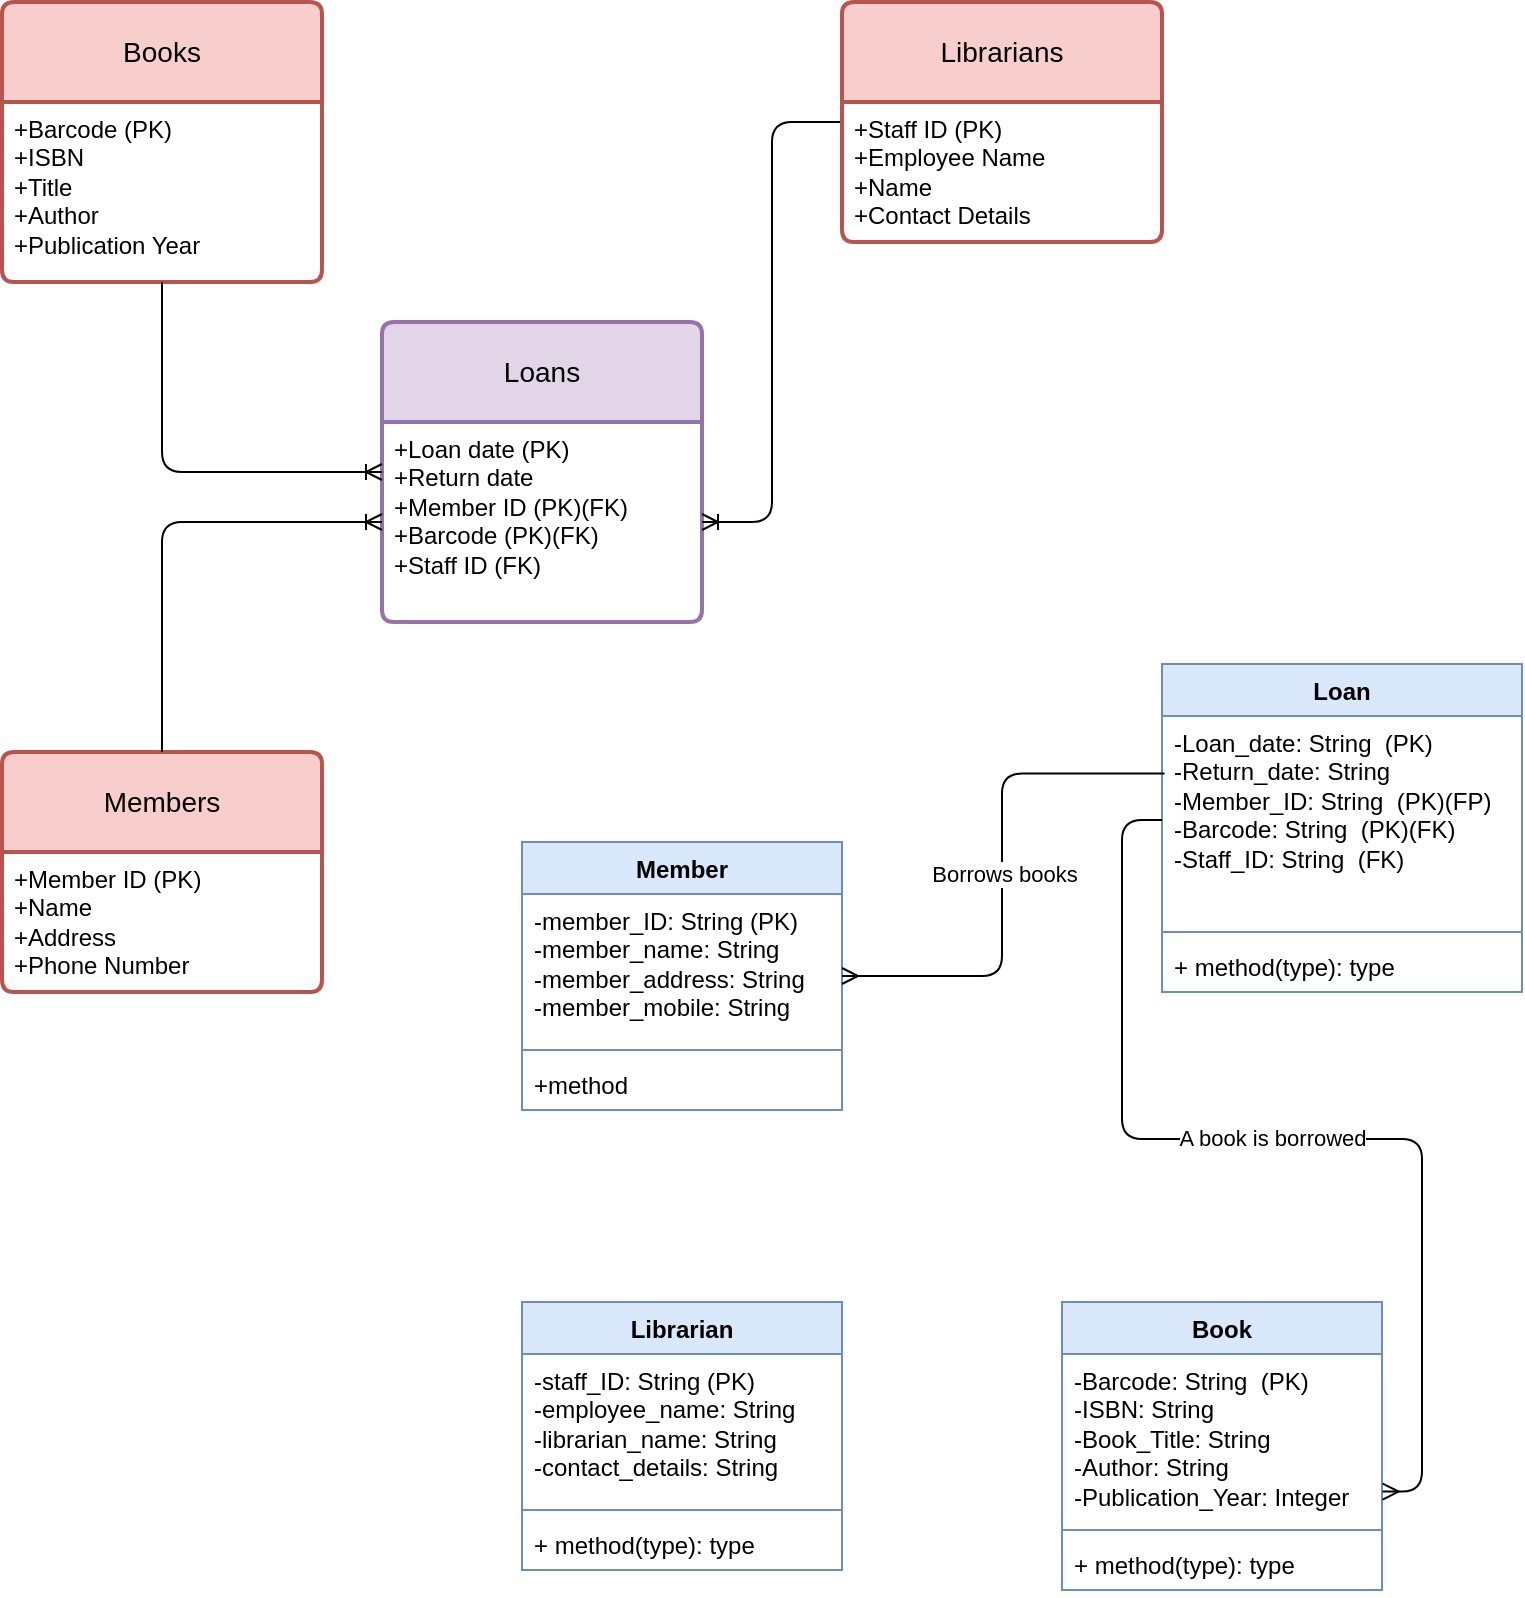 <mxfile version="24.4.10" type="github">
  <diagram name="Page-1" id="aU86ne-bURRB--sDTwAp">
    <mxGraphModel dx="1722" dy="567" grid="1" gridSize="10" guides="1" tooltips="1" connect="1" arrows="1" fold="1" page="1" pageScale="1" pageWidth="827" pageHeight="1169" math="0" shadow="0">
      <root>
        <mxCell id="0" />
        <mxCell id="1" parent="0" />
        <mxCell id="jTAqHSk-lPc59UA40xNv-12" value="Members" style="swimlane;childLayout=stackLayout;horizontal=1;startSize=50;horizontalStack=0;rounded=1;fontSize=14;fontStyle=0;strokeWidth=2;resizeParent=0;resizeLast=1;shadow=0;dashed=0;align=center;arcSize=4;whiteSpace=wrap;html=1;fillColor=#f8cecc;strokeColor=#b85450;" parent="1" vertex="1">
          <mxGeometry x="-10" y="385" width="160" height="120" as="geometry" />
        </mxCell>
        <mxCell id="jTAqHSk-lPc59UA40xNv-13" value="+Member ID (PK)&lt;div&gt;+Name&lt;/div&gt;&lt;div&gt;+Address&lt;/div&gt;&lt;div&gt;+Phone Number&lt;/div&gt;" style="align=left;strokeColor=none;fillColor=none;spacingLeft=4;fontSize=12;verticalAlign=top;resizable=0;rotatable=0;part=1;html=1;" parent="jTAqHSk-lPc59UA40xNv-12" vertex="1">
          <mxGeometry y="50" width="160" height="70" as="geometry" />
        </mxCell>
        <mxCell id="jTAqHSk-lPc59UA40xNv-14" value="Loans" style="swimlane;childLayout=stackLayout;horizontal=1;startSize=50;horizontalStack=0;rounded=1;fontSize=14;fontStyle=0;strokeWidth=2;resizeParent=0;resizeLast=1;shadow=0;dashed=0;align=center;arcSize=4;whiteSpace=wrap;html=1;fillColor=#e1d5e7;strokeColor=#9673a6;" parent="1" vertex="1">
          <mxGeometry x="180" y="170" width="160" height="150" as="geometry" />
        </mxCell>
        <mxCell id="jTAqHSk-lPc59UA40xNv-15" value="&lt;div&gt;+Loan date (PK)&lt;/div&gt;&lt;div&gt;+Return date&lt;/div&gt;&lt;div&gt;+Member ID (PK)(FK)&lt;br&gt;+Barcode (PK)(FK)&lt;/div&gt;&lt;div&gt;+Staff ID (FK)&lt;/div&gt;" style="align=left;strokeColor=none;fillColor=none;spacingLeft=4;fontSize=12;verticalAlign=top;resizable=0;rotatable=0;part=1;html=1;" parent="jTAqHSk-lPc59UA40xNv-14" vertex="1">
          <mxGeometry y="50" width="160" height="100" as="geometry" />
        </mxCell>
        <mxCell id="jTAqHSk-lPc59UA40xNv-18" value="Books" style="swimlane;childLayout=stackLayout;horizontal=1;startSize=50;horizontalStack=0;rounded=1;fontSize=14;fontStyle=0;strokeWidth=2;resizeParent=0;resizeLast=1;shadow=0;dashed=0;align=center;arcSize=4;whiteSpace=wrap;html=1;fillColor=#f8cecc;strokeColor=#b85450;" parent="1" vertex="1">
          <mxGeometry x="-10" y="10" width="160" height="140" as="geometry" />
        </mxCell>
        <mxCell id="jTAqHSk-lPc59UA40xNv-19" value="+Barcode (PK)&lt;br&gt;+ISBN&lt;br&gt;&lt;div&gt;+Title&lt;/div&gt;&lt;div&gt;+Author&lt;/div&gt;&lt;div&gt;+Publication Year&lt;/div&gt;" style="align=left;strokeColor=none;fillColor=none;spacingLeft=4;fontSize=12;verticalAlign=top;resizable=0;rotatable=0;part=1;html=1;" parent="jTAqHSk-lPc59UA40xNv-18" vertex="1">
          <mxGeometry y="50" width="160" height="90" as="geometry" />
        </mxCell>
        <mxCell id="bTT_k1-Le5d4IXvoYcfQ-10" style="edgeStyle=orthogonalEdgeStyle;rounded=1;orthogonalLoop=1;jettySize=auto;html=1;entryX=1;entryY=0.5;entryDx=0;entryDy=0;endArrow=ERoneToMany;endFill=0;curved=0;" edge="1" parent="1" source="jTAqHSk-lPc59UA40xNv-20" target="jTAqHSk-lPc59UA40xNv-15">
          <mxGeometry relative="1" as="geometry" />
        </mxCell>
        <mxCell id="jTAqHSk-lPc59UA40xNv-20" value="Librarians" style="swimlane;childLayout=stackLayout;horizontal=1;startSize=50;horizontalStack=0;rounded=1;fontSize=14;fontStyle=0;strokeWidth=2;resizeParent=0;resizeLast=1;shadow=0;dashed=0;align=center;arcSize=4;whiteSpace=wrap;html=1;fillColor=#f8cecc;strokeColor=#b85450;" parent="1" vertex="1">
          <mxGeometry x="410" y="10" width="160" height="120" as="geometry" />
        </mxCell>
        <mxCell id="jTAqHSk-lPc59UA40xNv-21" value="+Staff ID (PK)&lt;div&gt;+Employee Name&lt;/div&gt;&lt;div&gt;+Name&lt;br&gt;+Contact Details&lt;br&gt;&lt;div&gt;&lt;br&gt;&lt;/div&gt;&lt;/div&gt;" style="align=left;strokeColor=none;fillColor=none;spacingLeft=4;fontSize=12;verticalAlign=top;resizable=0;rotatable=0;part=1;html=1;" parent="jTAqHSk-lPc59UA40xNv-20" vertex="1">
          <mxGeometry y="50" width="160" height="70" as="geometry" />
        </mxCell>
        <mxCell id="bTT_k1-Le5d4IXvoYcfQ-5" style="edgeStyle=orthogonalEdgeStyle;rounded=1;orthogonalLoop=1;jettySize=auto;html=1;exitX=0;exitY=0.25;exitDx=0;exitDy=0;entryX=0.5;entryY=1;entryDx=0;entryDy=0;startArrow=ERoneToMany;startFill=0;endArrow=none;endFill=0;curved=0;" edge="1" parent="1" source="jTAqHSk-lPc59UA40xNv-15" target="jTAqHSk-lPc59UA40xNv-19">
          <mxGeometry relative="1" as="geometry" />
        </mxCell>
        <mxCell id="bTT_k1-Le5d4IXvoYcfQ-9" style="edgeStyle=orthogonalEdgeStyle;rounded=1;orthogonalLoop=1;jettySize=auto;html=1;exitX=0.5;exitY=0;exitDx=0;exitDy=0;entryX=0;entryY=0.5;entryDx=0;entryDy=0;endArrow=ERoneToMany;endFill=0;curved=0;" edge="1" parent="1" source="jTAqHSk-lPc59UA40xNv-12" target="jTAqHSk-lPc59UA40xNv-15">
          <mxGeometry relative="1" as="geometry" />
        </mxCell>
        <mxCell id="bTT_k1-Le5d4IXvoYcfQ-11" value="Loan" style="swimlane;fontStyle=1;align=center;verticalAlign=top;childLayout=stackLayout;horizontal=1;startSize=26;horizontalStack=0;resizeParent=1;resizeParentMax=0;resizeLast=0;collapsible=1;marginBottom=0;whiteSpace=wrap;html=1;fillColor=#dae8fc;strokeColor=#6c8ebf;" vertex="1" parent="1">
          <mxGeometry x="570" y="341" width="180" height="164" as="geometry" />
        </mxCell>
        <mxCell id="bTT_k1-Le5d4IXvoYcfQ-12" value="-Loan_date: String&amp;nbsp;&amp;nbsp;(PK)&lt;br&gt;-Return_date: String&amp;nbsp;&lt;br&gt;-Member_ID: String&amp;nbsp;&amp;nbsp;(PK)(FP)&lt;br&gt;-Barcode: String&amp;nbsp;&amp;nbsp;(PK)(FK)&lt;br&gt;-Staff_ID: String&amp;nbsp;&amp;nbsp;(FK)" style="text;strokeColor=none;fillColor=none;align=left;verticalAlign=top;spacingLeft=4;spacingRight=4;overflow=hidden;rotatable=0;points=[[0,0.5],[1,0.5]];portConstraint=eastwest;whiteSpace=wrap;html=1;" vertex="1" parent="bTT_k1-Le5d4IXvoYcfQ-11">
          <mxGeometry y="26" width="180" height="104" as="geometry" />
        </mxCell>
        <mxCell id="bTT_k1-Le5d4IXvoYcfQ-13" value="" style="line;strokeWidth=1;fillColor=none;align=left;verticalAlign=middle;spacingTop=-1;spacingLeft=3;spacingRight=3;rotatable=0;labelPosition=right;points=[];portConstraint=eastwest;strokeColor=inherit;" vertex="1" parent="bTT_k1-Le5d4IXvoYcfQ-11">
          <mxGeometry y="130" width="180" height="8" as="geometry" />
        </mxCell>
        <mxCell id="bTT_k1-Le5d4IXvoYcfQ-14" value="+ method(type): type" style="text;strokeColor=none;fillColor=none;align=left;verticalAlign=top;spacingLeft=4;spacingRight=4;overflow=hidden;rotatable=0;points=[[0,0.5],[1,0.5]];portConstraint=eastwest;whiteSpace=wrap;html=1;" vertex="1" parent="bTT_k1-Le5d4IXvoYcfQ-11">
          <mxGeometry y="138" width="180" height="26" as="geometry" />
        </mxCell>
        <mxCell id="bTT_k1-Le5d4IXvoYcfQ-15" value="Member" style="swimlane;fontStyle=1;align=center;verticalAlign=top;childLayout=stackLayout;horizontal=1;startSize=26;horizontalStack=0;resizeParent=1;resizeParentMax=0;resizeLast=0;collapsible=1;marginBottom=0;whiteSpace=wrap;html=1;fillColor=#dae8fc;strokeColor=#6c8ebf;" vertex="1" parent="1">
          <mxGeometry x="250" y="430" width="160" height="134" as="geometry" />
        </mxCell>
        <mxCell id="bTT_k1-Le5d4IXvoYcfQ-16" value="-member_ID: String (PK)&lt;br&gt;-member_name: String&lt;br&gt;-member_address: String&lt;br&gt;-member_mobile: String&lt;div&gt;&lt;br&gt;&lt;/div&gt;" style="text;strokeColor=none;fillColor=none;align=left;verticalAlign=top;spacingLeft=4;spacingRight=4;overflow=hidden;rotatable=0;points=[[0,0.5],[1,0.5]];portConstraint=eastwest;whiteSpace=wrap;html=1;" vertex="1" parent="bTT_k1-Le5d4IXvoYcfQ-15">
          <mxGeometry y="26" width="160" height="74" as="geometry" />
        </mxCell>
        <mxCell id="bTT_k1-Le5d4IXvoYcfQ-17" value="" style="line;strokeWidth=1;fillColor=none;align=left;verticalAlign=middle;spacingTop=-1;spacingLeft=3;spacingRight=3;rotatable=0;labelPosition=right;points=[];portConstraint=eastwest;strokeColor=inherit;" vertex="1" parent="bTT_k1-Le5d4IXvoYcfQ-15">
          <mxGeometry y="100" width="160" height="8" as="geometry" />
        </mxCell>
        <mxCell id="bTT_k1-Le5d4IXvoYcfQ-18" value="+method" style="text;strokeColor=none;fillColor=none;align=left;verticalAlign=top;spacingLeft=4;spacingRight=4;overflow=hidden;rotatable=0;points=[[0,0.5],[1,0.5]];portConstraint=eastwest;whiteSpace=wrap;html=1;" vertex="1" parent="bTT_k1-Le5d4IXvoYcfQ-15">
          <mxGeometry y="108" width="160" height="26" as="geometry" />
        </mxCell>
        <mxCell id="bTT_k1-Le5d4IXvoYcfQ-19" value="Librarian" style="swimlane;fontStyle=1;align=center;verticalAlign=top;childLayout=stackLayout;horizontal=1;startSize=26;horizontalStack=0;resizeParent=1;resizeParentMax=0;resizeLast=0;collapsible=1;marginBottom=0;whiteSpace=wrap;html=1;fillColor=#dae8fc;strokeColor=#6c8ebf;" vertex="1" parent="1">
          <mxGeometry x="250" y="660" width="160" height="134" as="geometry" />
        </mxCell>
        <mxCell id="bTT_k1-Le5d4IXvoYcfQ-20" value="-staff_ID: String (PK)&lt;br&gt;-employee_name: String&amp;nbsp;&lt;div&gt;-librarian_name&lt;span style=&quot;background-color: initial;&quot;&gt;: String&lt;/span&gt;&lt;span style=&quot;background-color: initial;&quot;&gt;&amp;nbsp;&lt;/span&gt;&lt;/div&gt;&lt;div&gt;-contact_details&lt;span style=&quot;background-color: initial;&quot;&gt;: String&lt;/span&gt;&lt;span style=&quot;background-color: initial;&quot;&gt;&amp;nbsp;&lt;/span&gt;&lt;/div&gt;" style="text;strokeColor=none;fillColor=none;align=left;verticalAlign=top;spacingLeft=4;spacingRight=4;overflow=hidden;rotatable=0;points=[[0,0.5],[1,0.5]];portConstraint=eastwest;whiteSpace=wrap;html=1;" vertex="1" parent="bTT_k1-Le5d4IXvoYcfQ-19">
          <mxGeometry y="26" width="160" height="74" as="geometry" />
        </mxCell>
        <mxCell id="bTT_k1-Le5d4IXvoYcfQ-21" value="" style="line;strokeWidth=1;fillColor=none;align=left;verticalAlign=middle;spacingTop=-1;spacingLeft=3;spacingRight=3;rotatable=0;labelPosition=right;points=[];portConstraint=eastwest;strokeColor=inherit;" vertex="1" parent="bTT_k1-Le5d4IXvoYcfQ-19">
          <mxGeometry y="100" width="160" height="8" as="geometry" />
        </mxCell>
        <mxCell id="bTT_k1-Le5d4IXvoYcfQ-22" value="+ method(type): type" style="text;strokeColor=none;fillColor=none;align=left;verticalAlign=top;spacingLeft=4;spacingRight=4;overflow=hidden;rotatable=0;points=[[0,0.5],[1,0.5]];portConstraint=eastwest;whiteSpace=wrap;html=1;" vertex="1" parent="bTT_k1-Le5d4IXvoYcfQ-19">
          <mxGeometry y="108" width="160" height="26" as="geometry" />
        </mxCell>
        <mxCell id="bTT_k1-Le5d4IXvoYcfQ-24" value="Book" style="swimlane;fontStyle=1;align=center;verticalAlign=top;childLayout=stackLayout;horizontal=1;startSize=26;horizontalStack=0;resizeParent=1;resizeParentMax=0;resizeLast=0;collapsible=1;marginBottom=0;whiteSpace=wrap;html=1;fillColor=#dae8fc;strokeColor=#6c8ebf;" vertex="1" parent="1">
          <mxGeometry x="520" y="660" width="160" height="144" as="geometry" />
        </mxCell>
        <mxCell id="bTT_k1-Le5d4IXvoYcfQ-25" value="-Barcode: String&amp;nbsp;&amp;nbsp;(PK)&lt;br&gt;-ISBN: String&amp;nbsp;&lt;br&gt;-Book_Title: String&amp;nbsp;&lt;br&gt;-Author: String&amp;nbsp;&lt;br&gt;-Publication_Year: Integer" style="text;strokeColor=none;fillColor=none;align=left;verticalAlign=top;spacingLeft=4;spacingRight=4;overflow=hidden;rotatable=0;points=[[0,0.5],[1,0.5]];portConstraint=eastwest;whiteSpace=wrap;html=1;" vertex="1" parent="bTT_k1-Le5d4IXvoYcfQ-24">
          <mxGeometry y="26" width="160" height="84" as="geometry" />
        </mxCell>
        <mxCell id="bTT_k1-Le5d4IXvoYcfQ-26" value="" style="line;strokeWidth=1;fillColor=none;align=left;verticalAlign=middle;spacingTop=-1;spacingLeft=3;spacingRight=3;rotatable=0;labelPosition=right;points=[];portConstraint=eastwest;strokeColor=inherit;" vertex="1" parent="bTT_k1-Le5d4IXvoYcfQ-24">
          <mxGeometry y="110" width="160" height="8" as="geometry" />
        </mxCell>
        <mxCell id="bTT_k1-Le5d4IXvoYcfQ-27" value="+ method(type): type" style="text;strokeColor=none;fillColor=none;align=left;verticalAlign=top;spacingLeft=4;spacingRight=4;overflow=hidden;rotatable=0;points=[[0,0.5],[1,0.5]];portConstraint=eastwest;whiteSpace=wrap;html=1;" vertex="1" parent="bTT_k1-Le5d4IXvoYcfQ-24">
          <mxGeometry y="118" width="160" height="26" as="geometry" />
        </mxCell>
        <mxCell id="bTT_k1-Le5d4IXvoYcfQ-28" style="edgeStyle=orthogonalEdgeStyle;rounded=1;orthogonalLoop=1;jettySize=auto;html=1;entryX=1;entryY=0.5;entryDx=0;entryDy=0;exitX=0.007;exitY=0.277;exitDx=0;exitDy=0;exitPerimeter=0;curved=0;endArrow=ERmany;endFill=0;" edge="1" parent="1" source="bTT_k1-Le5d4IXvoYcfQ-12" target="bTT_k1-Le5d4IXvoYcfQ-15">
          <mxGeometry relative="1" as="geometry" />
        </mxCell>
        <mxCell id="bTT_k1-Le5d4IXvoYcfQ-32" value="Borrows books" style="edgeLabel;html=1;align=center;verticalAlign=middle;resizable=0;points=[];" vertex="1" connectable="0" parent="bTT_k1-Le5d4IXvoYcfQ-28">
          <mxGeometry x="-0.0" y="1" relative="1" as="geometry">
            <mxPoint as="offset" />
          </mxGeometry>
        </mxCell>
        <mxCell id="bTT_k1-Le5d4IXvoYcfQ-30" style="edgeStyle=orthogonalEdgeStyle;rounded=1;orthogonalLoop=1;jettySize=auto;html=1;exitX=0;exitY=0.5;exitDx=0;exitDy=0;entryX=1.002;entryY=0.819;entryDx=0;entryDy=0;entryPerimeter=0;endArrow=ERmany;endFill=0;curved=0;flowAnimation=0;shadow=0;" edge="1" parent="1" source="bTT_k1-Le5d4IXvoYcfQ-12" target="bTT_k1-Le5d4IXvoYcfQ-25">
          <mxGeometry relative="1" as="geometry" />
        </mxCell>
        <mxCell id="bTT_k1-Le5d4IXvoYcfQ-31" value="A book is borrowed" style="edgeLabel;html=1;align=center;verticalAlign=middle;resizable=0;points=[];" vertex="1" connectable="0" parent="bTT_k1-Le5d4IXvoYcfQ-30">
          <mxGeometry x="-0.034" y="1" relative="1" as="geometry">
            <mxPoint as="offset" />
          </mxGeometry>
        </mxCell>
      </root>
    </mxGraphModel>
  </diagram>
</mxfile>
